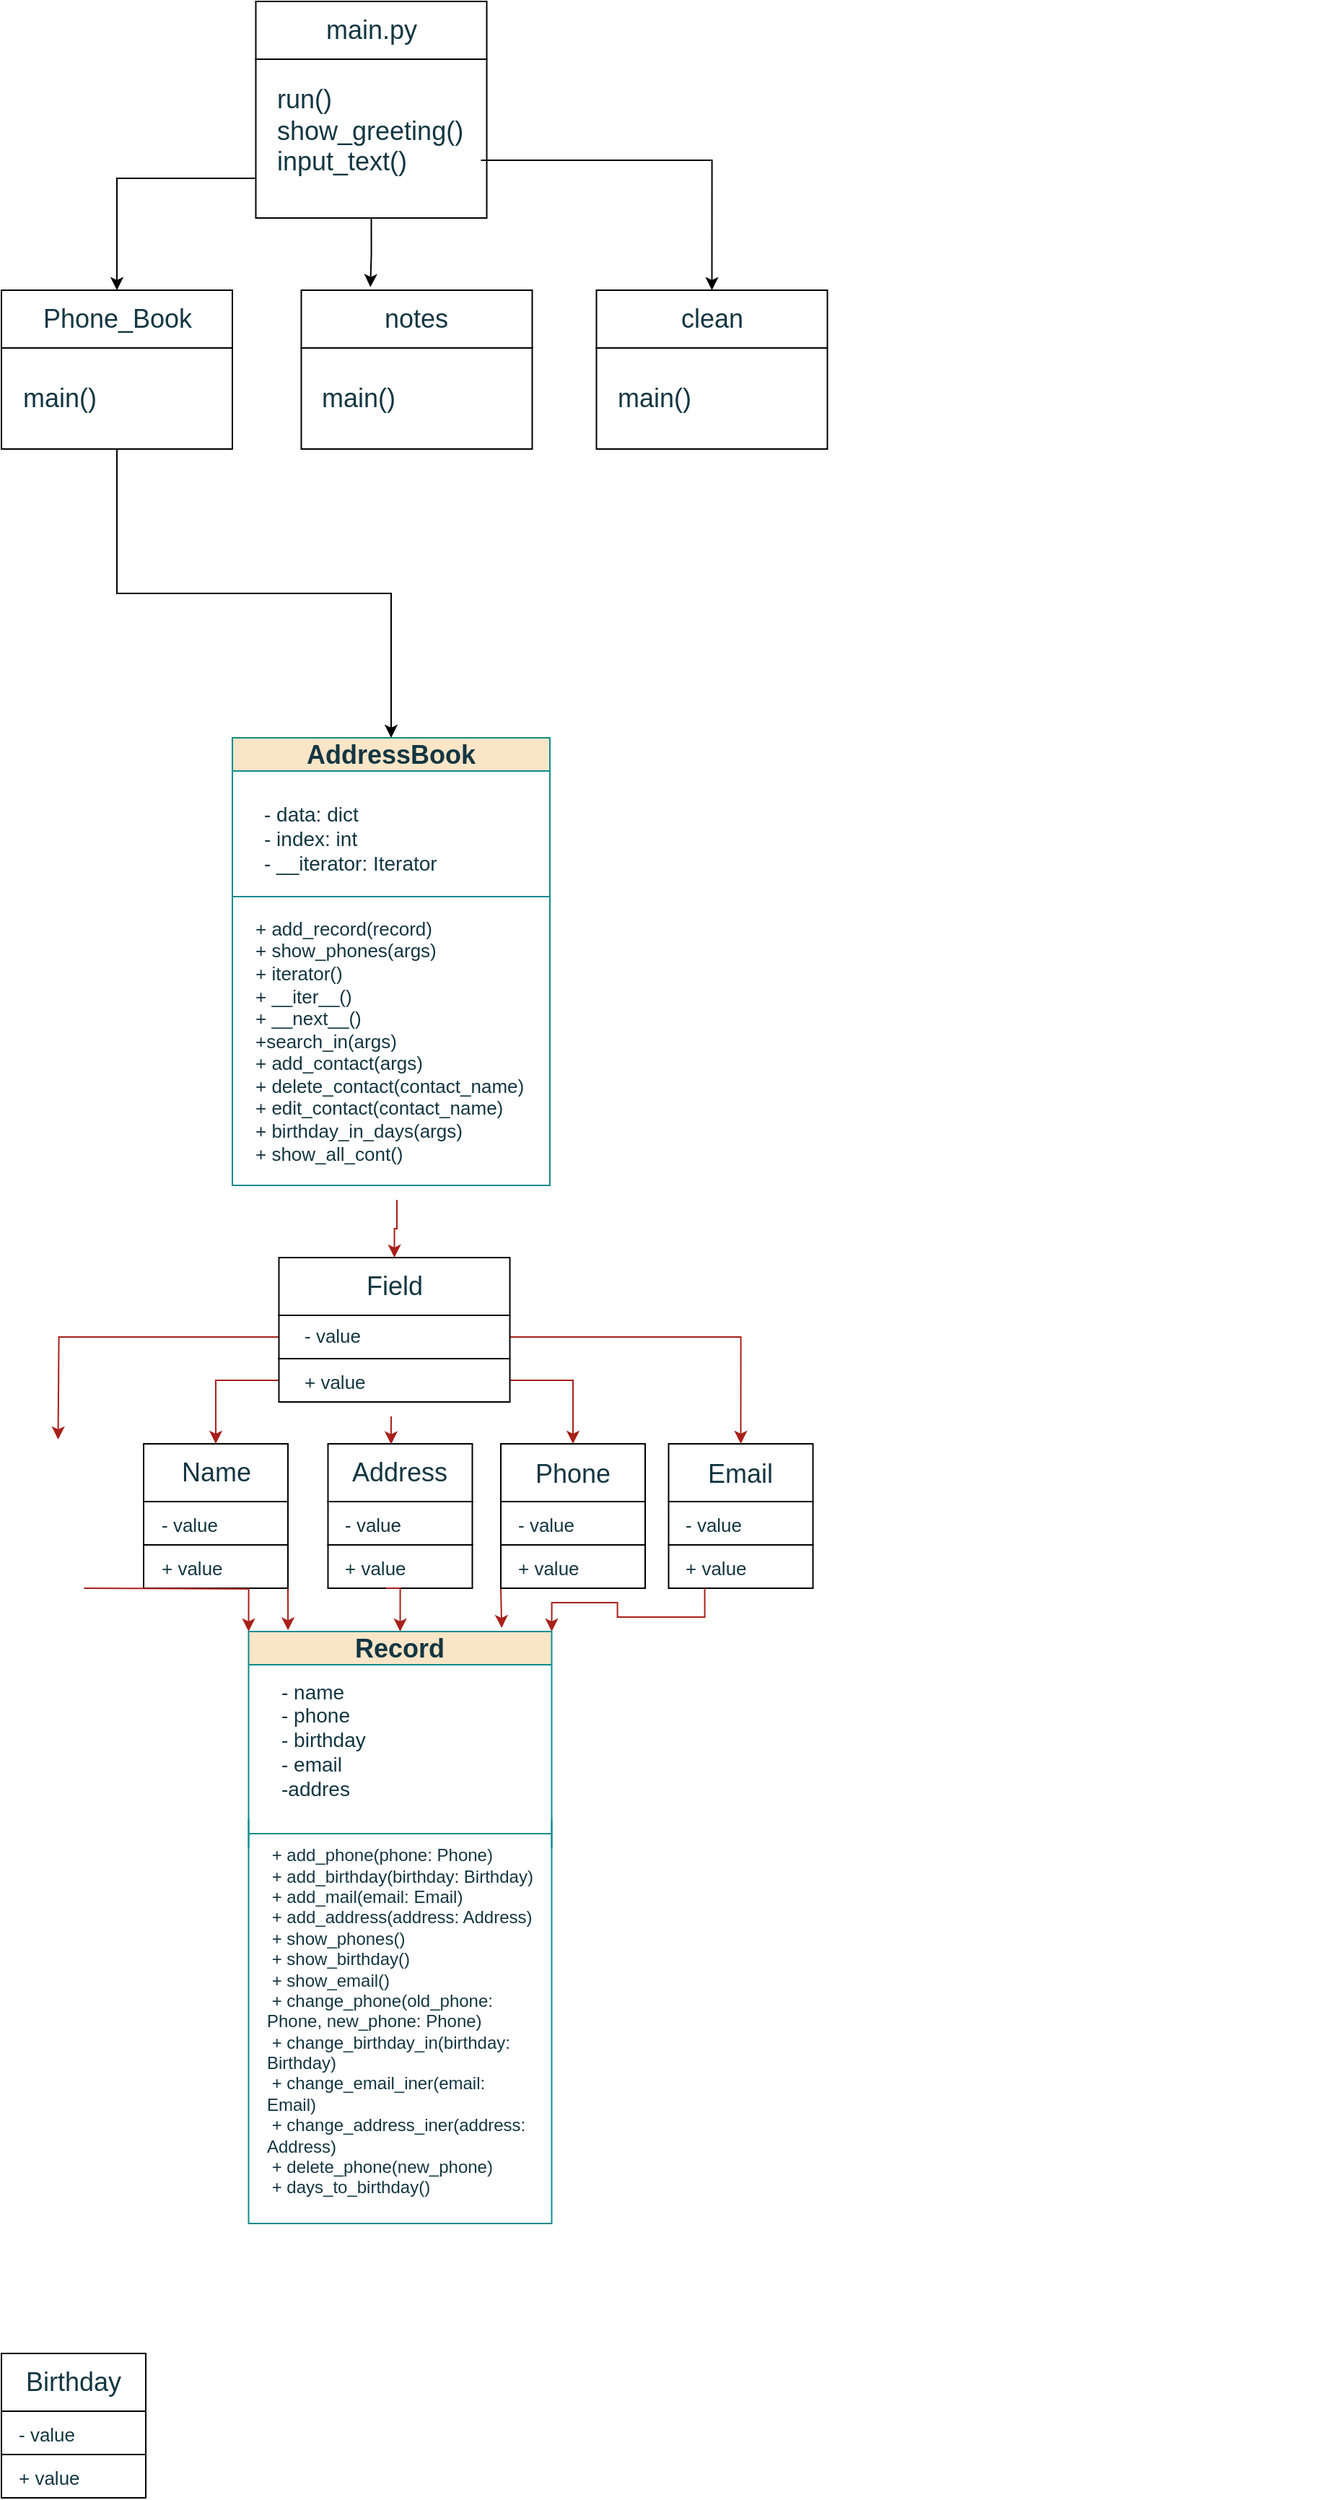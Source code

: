<mxfile version="21.6.3" type="github">
  <diagram name="Сторінка-1" id="X34uXBFHBQ1U8Xl85ax0">
    <mxGraphModel dx="3500" dy="1803" grid="1" gridSize="10" guides="1" tooltips="1" connect="1" arrows="1" fold="1" page="1" pageScale="1" pageWidth="827" pageHeight="1169" math="0" shadow="0">
      <root>
        <mxCell id="0" />
        <mxCell id="1" parent="0" />
        <mxCell id="awaDhILhFS4YZEdiU3oN-5" value="&lt;font style=&quot;font-size: 18px;&quot;&gt;AddressBook&lt;/font&gt;" style="swimlane;whiteSpace=wrap;html=1;strokeColor=#0F8B8D;labelBackgroundColor=none;fillColor=#FAE5C7;fontColor=#143642;" parent="1" vertex="1">
          <mxGeometry x="300" y="590" width="220" height="310" as="geometry">
            <mxRectangle x="300" y="30" width="120" height="30" as="alternateBounds" />
          </mxGeometry>
        </mxCell>
        <mxCell id="awaDhILhFS4YZEdiU3oN-7" value="- data: dict&lt;br&gt;- index: int&amp;nbsp;&lt;br&gt;- __iterator: Iterator&amp;nbsp;" style="text;html=1;strokeColor=none;fillColor=none;align=left;verticalAlign=middle;whiteSpace=wrap;rounded=0;fontColor=#143642;fontSize=14;" parent="awaDhILhFS4YZEdiU3oN-5" vertex="1">
          <mxGeometry x="20" y="40" width="130" height="60" as="geometry" />
        </mxCell>
        <mxCell id="awaDhILhFS4YZEdiU3oN-12" value="" style="shape=crossbar;whiteSpace=wrap;html=1;rounded=1;strokeColor=#0F8B8D;fontColor=#143642;fillColor=#FAE5C7;" parent="awaDhILhFS4YZEdiU3oN-5" vertex="1">
          <mxGeometry y="100" width="220" height="20" as="geometry" />
        </mxCell>
        <mxCell id="awaDhILhFS4YZEdiU3oN-16" value="&lt;div style=&quot;font-size: 13px;&quot;&gt;&lt;font style=&quot;font-size: 13px;&quot;&gt;+ add_record(record)&amp;nbsp; &amp;nbsp; &amp;nbsp; &amp;nbsp; &amp;nbsp; &amp;nbsp; &amp;nbsp;&lt;/font&gt;&lt;/div&gt;&lt;div style=&quot;font-size: 13px;&quot;&gt;&lt;font style=&quot;font-size: 13px;&quot;&gt;+ show_phones(args)&amp;nbsp; &amp;nbsp; &amp;nbsp; &amp;nbsp; &amp;nbsp; &amp;nbsp; &amp;nbsp;&lt;/font&gt;&lt;/div&gt;&lt;div style=&quot;font-size: 13px;&quot;&gt;&lt;span style=&quot;background-color: initial;&quot;&gt;&lt;font style=&quot;font-size: 13px;&quot;&gt;+ iterator()&amp;nbsp; &amp;nbsp; &amp;nbsp; &amp;nbsp; &amp;nbsp; &amp;nbsp; &amp;nbsp; &amp;nbsp; &amp;nbsp; &amp;nbsp; &amp;nbsp;&lt;/font&gt;&lt;/span&gt;&lt;/div&gt;&lt;div style=&quot;font-size: 13px;&quot;&gt;&lt;span style=&quot;background-color: initial;&quot;&gt;&lt;font style=&quot;font-size: 13px;&quot;&gt;+ __iter__()&amp;nbsp; &amp;nbsp; &amp;nbsp; &amp;nbsp; &amp;nbsp; &amp;nbsp; &amp;nbsp; &amp;nbsp; &amp;nbsp; &amp;nbsp;&lt;/font&gt;&lt;/span&gt;&lt;/div&gt;&lt;div style=&quot;font-size: 13px;&quot;&gt;&lt;font style=&quot;font-size: 13px;&quot;&gt;+ __next__()&amp;nbsp; &amp;nbsp; &amp;nbsp; &amp;nbsp; &amp;nbsp; &amp;nbsp; &amp;nbsp; &amp;nbsp; &amp;nbsp; &amp;nbsp;&amp;nbsp;&lt;span style=&quot;background-color: initial;&quot;&gt;&amp;nbsp; &amp;nbsp; +search_in(args)&amp;nbsp; &amp;nbsp; &amp;nbsp; &amp;nbsp; &amp;nbsp; &amp;nbsp; &amp;nbsp;&amp;nbsp;&lt;/span&gt;&lt;/font&gt;&lt;/div&gt;&lt;div style=&quot;font-size: 13px;&quot;&gt;&lt;font style=&quot;font-size: 13px;&quot;&gt;+ add_contact(args)&amp;nbsp; &amp;nbsp; &amp;nbsp; &amp;nbsp; &amp;nbsp;&lt;/font&gt;&lt;/div&gt;&lt;div style=&quot;font-size: 13px;&quot;&gt;&lt;span style=&quot;background-color: initial;&quot;&gt;&lt;font style=&quot;font-size: 13px;&quot;&gt;+ delete_contact(contact_name)&amp;nbsp;&amp;nbsp;&lt;/font&gt;&lt;/span&gt;&lt;/div&gt;&lt;div style=&quot;font-size: 13px;&quot;&gt;&lt;font style=&quot;font-size: 13px;&quot;&gt;+ edit_contact(contact_name)&amp;nbsp; &amp;nbsp; &amp;nbsp;&lt;/font&gt;&lt;/div&gt;&lt;div style=&quot;font-size: 13px;&quot;&gt;&lt;font style=&quot;font-size: 13px;&quot;&gt;+ birthday_in_days(args)&amp;nbsp;&lt;/font&gt;&lt;/div&gt;&lt;div style=&quot;font-size: 13px;&quot;&gt;&lt;font style=&quot;font-size: 13px;&quot;&gt;+ show_all_cont()&lt;/font&gt;&lt;/div&gt;" style="text;html=1;strokeColor=none;fillColor=none;align=left;verticalAlign=middle;whiteSpace=wrap;rounded=0;fontColor=#143642;" parent="awaDhILhFS4YZEdiU3oN-5" vertex="1">
          <mxGeometry x="14" y="100" width="200" height="220" as="geometry" />
        </mxCell>
        <mxCell id="awaDhILhFS4YZEdiU3oN-17" style="edgeStyle=orthogonalEdgeStyle;rounded=0;orthogonalLoop=1;jettySize=auto;html=1;exitX=0.5;exitY=1;exitDx=0;exitDy=0;strokeColor=#A8201A;fontColor=#143642;fillColor=#FAE5C7;" parent="awaDhILhFS4YZEdiU3oN-5" source="awaDhILhFS4YZEdiU3oN-16" target="awaDhILhFS4YZEdiU3oN-16" edge="1">
          <mxGeometry relative="1" as="geometry" />
        </mxCell>
        <mxCell id="awaDhILhFS4YZEdiU3oN-18" value="" style="rounded=0;whiteSpace=wrap;html=1;" parent="1" vertex="1">
          <mxGeometry x="332.25" y="950" width="160" height="40" as="geometry" />
        </mxCell>
        <mxCell id="awaDhILhFS4YZEdiU3oN-19" value="Field    " style="text;html=1;strokeColor=none;fillColor=none;align=center;verticalAlign=middle;whiteSpace=wrap;rounded=0;fontColor=#143642;fontSize=18;" parent="1" vertex="1">
          <mxGeometry x="344.75" y="955" width="135" height="30" as="geometry" />
        </mxCell>
        <mxCell id="awaDhILhFS4YZEdiU3oN-130" style="edgeStyle=orthogonalEdgeStyle;rounded=0;orthogonalLoop=1;jettySize=auto;html=1;exitX=0;exitY=0.5;exitDx=0;exitDy=0;strokeColor=#A8201A;fontColor=#143642;fillColor=#FAE5C7;entryX=0.57;entryY=-0.075;entryDx=0;entryDy=0;entryPerimeter=0;" parent="1" source="awaDhILhFS4YZEdiU3oN-20" edge="1">
          <mxGeometry relative="1" as="geometry">
            <mxPoint x="179.25" y="1076.0" as="targetPoint" />
          </mxGeometry>
        </mxCell>
        <mxCell id="awaDhILhFS4YZEdiU3oN-132" style="edgeStyle=orthogonalEdgeStyle;rounded=0;orthogonalLoop=1;jettySize=auto;html=1;exitX=1;exitY=0.5;exitDx=0;exitDy=0;entryX=0.5;entryY=0;entryDx=0;entryDy=0;strokeColor=#A8201A;fontColor=#143642;fillColor=#FAE5C7;" parent="1" source="awaDhILhFS4YZEdiU3oN-20" target="awaDhILhFS4YZEdiU3oN-64" edge="1">
          <mxGeometry relative="1" as="geometry" />
        </mxCell>
        <mxCell id="awaDhILhFS4YZEdiU3oN-20" value="" style="rounded=0;whiteSpace=wrap;html=1;" parent="1" vertex="1">
          <mxGeometry x="332.25" y="990" width="160" height="30" as="geometry" />
        </mxCell>
        <mxCell id="awaDhILhFS4YZEdiU3oN-21" value="&lt;font style=&quot;font-size: 13px;&quot;&gt;- value&lt;/font&gt;" style="text;html=1;strokeColor=none;fillColor=none;align=left;verticalAlign=middle;whiteSpace=wrap;rounded=0;fontColor=#143642;fontSize=18;" parent="1" vertex="1">
          <mxGeometry x="347.75" y="990" width="124.5" height="25" as="geometry" />
        </mxCell>
        <mxCell id="awaDhILhFS4YZEdiU3oN-129" style="edgeStyle=orthogonalEdgeStyle;rounded=0;orthogonalLoop=1;jettySize=auto;html=1;exitX=0;exitY=0.5;exitDx=0;exitDy=0;entryX=0.5;entryY=0;entryDx=0;entryDy=0;strokeColor=#A8201A;fontColor=#143642;fillColor=#FAE5C7;" parent="1" source="awaDhILhFS4YZEdiU3oN-22" target="awaDhILhFS4YZEdiU3oN-58" edge="1">
          <mxGeometry relative="1" as="geometry" />
        </mxCell>
        <mxCell id="awaDhILhFS4YZEdiU3oN-131" style="edgeStyle=orthogonalEdgeStyle;rounded=0;orthogonalLoop=1;jettySize=auto;html=1;exitX=1;exitY=0.5;exitDx=0;exitDy=0;entryX=0.5;entryY=0;entryDx=0;entryDy=0;strokeColor=#A8201A;fontColor=#143642;fillColor=#FAE5C7;" parent="1" source="awaDhILhFS4YZEdiU3oN-22" target="awaDhILhFS4YZEdiU3oN-52" edge="1">
          <mxGeometry relative="1" as="geometry" />
        </mxCell>
        <mxCell id="awaDhILhFS4YZEdiU3oN-22" value="" style="rounded=0;whiteSpace=wrap;html=1;" parent="1" vertex="1">
          <mxGeometry x="332.25" y="1020" width="160" height="30" as="geometry" />
        </mxCell>
        <mxCell id="awaDhILhFS4YZEdiU3oN-134" style="edgeStyle=orthogonalEdgeStyle;rounded=0;orthogonalLoop=1;jettySize=auto;html=1;exitX=0.5;exitY=1;exitDx=0;exitDy=0;entryX=0.437;entryY=0.008;entryDx=0;entryDy=0;entryPerimeter=0;strokeColor=#A8201A;fontColor=#143642;fillColor=#FAE5C7;" parent="1" source="awaDhILhFS4YZEdiU3oN-23" target="awaDhILhFS4YZEdiU3oN-31" edge="1">
          <mxGeometry relative="1" as="geometry" />
        </mxCell>
        <mxCell id="awaDhILhFS4YZEdiU3oN-23" value="&lt;font style=&quot;font-size: 13px;&quot;&gt;+ value&lt;/font&gt;" style="text;html=1;strokeColor=none;fillColor=none;align=left;verticalAlign=middle;whiteSpace=wrap;rounded=0;fontColor=#143642;fontSize=18;" parent="1" vertex="1">
          <mxGeometry x="347.75" y="1010" width="124.5" height="50" as="geometry" />
        </mxCell>
        <mxCell id="awaDhILhFS4YZEdiU3oN-31" value="" style="rounded=0;whiteSpace=wrap;html=1;" parent="1" vertex="1">
          <mxGeometry x="366.25" y="1079" width="100" height="40" as="geometry" />
        </mxCell>
        <mxCell id="awaDhILhFS4YZEdiU3oN-32" value="Address " style="text;html=1;strokeColor=none;fillColor=none;align=center;verticalAlign=middle;whiteSpace=wrap;rounded=0;fontColor=#143642;fontSize=18;" parent="1" vertex="1">
          <mxGeometry x="376.25" y="1084" width="80" height="30" as="geometry" />
        </mxCell>
        <mxCell id="awaDhILhFS4YZEdiU3oN-33" value="" style="rounded=0;whiteSpace=wrap;html=1;" parent="1" vertex="1">
          <mxGeometry x="366.25" y="1119" width="100" height="30" as="geometry" />
        </mxCell>
        <mxCell id="awaDhILhFS4YZEdiU3oN-34" value="&lt;font style=&quot;font-size: 13px;&quot;&gt;- value&lt;/font&gt;" style="text;html=1;strokeColor=none;fillColor=none;align=left;verticalAlign=middle;whiteSpace=wrap;rounded=0;fontColor=#143642;fontSize=18;" parent="1" vertex="1">
          <mxGeometry x="376.25" y="1119" width="70" height="30" as="geometry" />
        </mxCell>
        <mxCell id="awaDhILhFS4YZEdiU3oN-35" value="" style="rounded=0;whiteSpace=wrap;html=1;" parent="1" vertex="1">
          <mxGeometry x="366.25" y="1149" width="100" height="30" as="geometry" />
        </mxCell>
        <mxCell id="awaDhILhFS4YZEdiU3oN-135" style="edgeStyle=orthogonalEdgeStyle;rounded=0;orthogonalLoop=1;jettySize=auto;html=1;exitX=0.5;exitY=1;exitDx=0;exitDy=0;entryX=0.5;entryY=0;entryDx=0;entryDy=0;strokeColor=#A8201A;fontColor=#143642;fillColor=#FAE5C7;" parent="1" source="awaDhILhFS4YZEdiU3oN-36" target="awaDhILhFS4YZEdiU3oN-104" edge="1">
          <mxGeometry relative="1" as="geometry" />
        </mxCell>
        <mxCell id="awaDhILhFS4YZEdiU3oN-36" value="&lt;font style=&quot;font-size: 13px;&quot;&gt;+ value&lt;/font&gt;" style="text;html=1;strokeColor=none;fillColor=none;align=left;verticalAlign=middle;whiteSpace=wrap;rounded=0;fontColor=#143642;fontSize=18;" parent="1" vertex="1">
          <mxGeometry x="376.25" y="1149" width="60" height="30" as="geometry" />
        </mxCell>
        <mxCell id="awaDhILhFS4YZEdiU3oN-52" value="" style="rounded=0;whiteSpace=wrap;html=1;" parent="1" vertex="1">
          <mxGeometry x="486" y="1079" width="100" height="40" as="geometry" />
        </mxCell>
        <mxCell id="awaDhILhFS4YZEdiU3oN-53" value="Phone " style="text;html=1;strokeColor=none;fillColor=none;align=center;verticalAlign=middle;whiteSpace=wrap;rounded=0;fontColor=#143642;fontSize=18;" parent="1" vertex="1">
          <mxGeometry x="496" y="1085" width="80" height="30" as="geometry" />
        </mxCell>
        <mxCell id="awaDhILhFS4YZEdiU3oN-54" value="" style="rounded=0;whiteSpace=wrap;html=1;" parent="1" vertex="1">
          <mxGeometry x="486" y="1119" width="100" height="30" as="geometry" />
        </mxCell>
        <mxCell id="awaDhILhFS4YZEdiU3oN-55" value="&lt;font style=&quot;font-size: 13px;&quot;&gt;- value&lt;/font&gt;" style="text;html=1;strokeColor=none;fillColor=none;align=left;verticalAlign=middle;whiteSpace=wrap;rounded=0;fontColor=#143642;fontSize=18;" parent="1" vertex="1">
          <mxGeometry x="496" y="1119" width="70" height="30" as="geometry" />
        </mxCell>
        <mxCell id="awaDhILhFS4YZEdiU3oN-141" style="edgeStyle=orthogonalEdgeStyle;rounded=0;orthogonalLoop=1;jettySize=auto;html=1;exitX=0;exitY=1;exitDx=0;exitDy=0;entryX=0.835;entryY=-0.006;entryDx=0;entryDy=0;entryPerimeter=0;strokeColor=#A8201A;fontColor=#143642;fillColor=#FAE5C7;" parent="1" source="awaDhILhFS4YZEdiU3oN-56" target="awaDhILhFS4YZEdiU3oN-104" edge="1">
          <mxGeometry relative="1" as="geometry" />
        </mxCell>
        <mxCell id="awaDhILhFS4YZEdiU3oN-56" value="" style="rounded=0;whiteSpace=wrap;html=1;" parent="1" vertex="1">
          <mxGeometry x="486" y="1149" width="100" height="30" as="geometry" />
        </mxCell>
        <mxCell id="awaDhILhFS4YZEdiU3oN-57" value="&lt;font style=&quot;font-size: 13px;&quot;&gt;+ value&lt;/font&gt;" style="text;html=1;strokeColor=none;fillColor=none;align=left;verticalAlign=middle;whiteSpace=wrap;rounded=0;fontColor=#143642;fontSize=18;" parent="1" vertex="1">
          <mxGeometry x="496" y="1149" width="60" height="30" as="geometry" />
        </mxCell>
        <mxCell id="awaDhILhFS4YZEdiU3oN-58" value="" style="rounded=0;whiteSpace=wrap;html=1;" parent="1" vertex="1">
          <mxGeometry x="238.5" y="1079" width="100" height="40" as="geometry" />
        </mxCell>
        <mxCell id="awaDhILhFS4YZEdiU3oN-59" value="Name  " style="text;html=1;strokeColor=none;fillColor=none;align=center;verticalAlign=middle;whiteSpace=wrap;rounded=0;fontColor=#143642;fontSize=18;" parent="1" vertex="1">
          <mxGeometry x="248.5" y="1084" width="80" height="30" as="geometry" />
        </mxCell>
        <mxCell id="awaDhILhFS4YZEdiU3oN-60" value="" style="rounded=0;whiteSpace=wrap;html=1;" parent="1" vertex="1">
          <mxGeometry x="238.5" y="1119" width="100" height="30" as="geometry" />
        </mxCell>
        <mxCell id="awaDhILhFS4YZEdiU3oN-61" value="&lt;font style=&quot;font-size: 13px;&quot;&gt;- value&lt;/font&gt;" style="text;html=1;strokeColor=none;fillColor=none;align=left;verticalAlign=middle;whiteSpace=wrap;rounded=0;fontColor=#143642;fontSize=18;" parent="1" vertex="1">
          <mxGeometry x="248.5" y="1119" width="70" height="30" as="geometry" />
        </mxCell>
        <mxCell id="awaDhILhFS4YZEdiU3oN-140" style="edgeStyle=orthogonalEdgeStyle;rounded=0;orthogonalLoop=1;jettySize=auto;html=1;exitX=1;exitY=1;exitDx=0;exitDy=0;entryX=0.13;entryY=-0.002;entryDx=0;entryDy=0;entryPerimeter=0;strokeColor=#A8201A;fontColor=#143642;fillColor=#FAE5C7;" parent="1" source="awaDhILhFS4YZEdiU3oN-62" target="awaDhILhFS4YZEdiU3oN-104" edge="1">
          <mxGeometry relative="1" as="geometry" />
        </mxCell>
        <mxCell id="awaDhILhFS4YZEdiU3oN-62" value="" style="rounded=0;whiteSpace=wrap;html=1;" parent="1" vertex="1">
          <mxGeometry x="238.5" y="1149" width="100" height="30" as="geometry" />
        </mxCell>
        <mxCell id="awaDhILhFS4YZEdiU3oN-63" value="&lt;font style=&quot;font-size: 13px;&quot;&gt;+ value&lt;/font&gt;" style="text;html=1;strokeColor=none;fillColor=none;align=left;verticalAlign=middle;whiteSpace=wrap;rounded=0;fontColor=#143642;fontSize=18;" parent="1" vertex="1">
          <mxGeometry x="248.5" y="1149" width="60" height="30" as="geometry" />
        </mxCell>
        <mxCell id="awaDhILhFS4YZEdiU3oN-64" value="" style="rounded=0;whiteSpace=wrap;html=1;" parent="1" vertex="1">
          <mxGeometry x="602.25" y="1079" width="100" height="40" as="geometry" />
        </mxCell>
        <mxCell id="awaDhILhFS4YZEdiU3oN-65" value="Email   " style="text;html=1;strokeColor=none;fillColor=none;align=center;verticalAlign=middle;whiteSpace=wrap;rounded=0;fontColor=#143642;fontSize=18;" parent="1" vertex="1">
          <mxGeometry x="612.25" y="1085" width="80" height="30" as="geometry" />
        </mxCell>
        <mxCell id="awaDhILhFS4YZEdiU3oN-66" value="" style="rounded=0;whiteSpace=wrap;html=1;" parent="1" vertex="1">
          <mxGeometry x="602.25" y="1119" width="100" height="30" as="geometry" />
        </mxCell>
        <mxCell id="awaDhILhFS4YZEdiU3oN-67" value="&lt;font style=&quot;font-size: 13px;&quot;&gt;- value&lt;/font&gt;" style="text;html=1;strokeColor=none;fillColor=none;align=left;verticalAlign=middle;whiteSpace=wrap;rounded=0;fontColor=#143642;fontSize=18;" parent="1" vertex="1">
          <mxGeometry x="612.25" y="1119" width="70" height="30" as="geometry" />
        </mxCell>
        <mxCell id="awaDhILhFS4YZEdiU3oN-68" value="" style="rounded=0;whiteSpace=wrap;html=1;" parent="1" vertex="1">
          <mxGeometry x="602.25" y="1149" width="100" height="30" as="geometry" />
        </mxCell>
        <mxCell id="awaDhILhFS4YZEdiU3oN-138" style="edgeStyle=orthogonalEdgeStyle;rounded=0;orthogonalLoop=1;jettySize=auto;html=1;exitX=0.25;exitY=1;exitDx=0;exitDy=0;entryX=1;entryY=0;entryDx=0;entryDy=0;strokeColor=#A8201A;fontColor=#143642;fillColor=#FAE5C7;" parent="1" source="awaDhILhFS4YZEdiU3oN-69" target="awaDhILhFS4YZEdiU3oN-104" edge="1">
          <mxGeometry relative="1" as="geometry" />
        </mxCell>
        <mxCell id="awaDhILhFS4YZEdiU3oN-69" value="&lt;font style=&quot;font-size: 13px;&quot;&gt;+ value&lt;/font&gt;" style="text;html=1;strokeColor=none;fillColor=none;align=left;verticalAlign=middle;whiteSpace=wrap;rounded=0;fontColor=#143642;fontSize=18;" parent="1" vertex="1">
          <mxGeometry x="612.25" y="1149" width="60" height="30" as="geometry" />
        </mxCell>
        <mxCell id="awaDhILhFS4YZEdiU3oN-70" value="" style="rounded=0;whiteSpace=wrap;html=1;" parent="1" vertex="1">
          <mxGeometry x="140" y="1709" width="100" height="40" as="geometry" />
        </mxCell>
        <mxCell id="awaDhILhFS4YZEdiU3oN-71" value="Birthday " style="text;html=1;strokeColor=none;fillColor=none;align=center;verticalAlign=middle;whiteSpace=wrap;rounded=0;fontColor=#143642;fontSize=18;" parent="1" vertex="1">
          <mxGeometry x="150" y="1714" width="80" height="30" as="geometry" />
        </mxCell>
        <mxCell id="awaDhILhFS4YZEdiU3oN-72" value="" style="rounded=0;whiteSpace=wrap;html=1;" parent="1" vertex="1">
          <mxGeometry x="140" y="1749" width="100" height="30" as="geometry" />
        </mxCell>
        <mxCell id="awaDhILhFS4YZEdiU3oN-73" value="&lt;font style=&quot;font-size: 13px;&quot;&gt;- value&lt;/font&gt;" style="text;html=1;strokeColor=none;fillColor=none;align=left;verticalAlign=middle;whiteSpace=wrap;rounded=0;fontColor=#143642;fontSize=18;" parent="1" vertex="1">
          <mxGeometry x="150" y="1749" width="70" height="30" as="geometry" />
        </mxCell>
        <mxCell id="awaDhILhFS4YZEdiU3oN-139" style="edgeStyle=orthogonalEdgeStyle;rounded=0;orthogonalLoop=1;jettySize=auto;html=1;exitX=0.75;exitY=1;exitDx=0;exitDy=0;entryX=0;entryY=0;entryDx=0;entryDy=0;strokeColor=#A8201A;fontColor=#143642;fillColor=#FAE5C7;" parent="1" target="awaDhILhFS4YZEdiU3oN-104" edge="1">
          <mxGeometry relative="1" as="geometry">
            <mxPoint x="197.25" y="1179" as="sourcePoint" />
          </mxGeometry>
        </mxCell>
        <mxCell id="awaDhILhFS4YZEdiU3oN-74" value="" style="rounded=0;whiteSpace=wrap;html=1;" parent="1" vertex="1">
          <mxGeometry x="140" y="1779" width="100" height="30" as="geometry" />
        </mxCell>
        <mxCell id="awaDhILhFS4YZEdiU3oN-75" value="&lt;font style=&quot;font-size: 13px;&quot;&gt;+ value&lt;/font&gt;" style="text;html=1;strokeColor=none;fillColor=none;align=left;verticalAlign=middle;whiteSpace=wrap;rounded=0;fontColor=#143642;fontSize=18;" parent="1" vertex="1">
          <mxGeometry x="150" y="1779" width="60" height="30" as="geometry" />
        </mxCell>
        <mxCell id="awaDhILhFS4YZEdiU3oN-104" value="&lt;font style=&quot;font-size: 18px;&quot;&gt;Record&lt;/font&gt;" style="swimlane;whiteSpace=wrap;html=1;strokeColor=#0F8B8D;labelBackgroundColor=none;fillColor=#FAE5C7;fontColor=#143642;" parent="1" vertex="1">
          <mxGeometry x="311.25" y="1209" width="210" height="410" as="geometry">
            <mxRectangle x="300" y="30" width="120" height="30" as="alternateBounds" />
          </mxGeometry>
        </mxCell>
        <mxCell id="awaDhILhFS4YZEdiU3oN-107" value="" style="shape=crossbar;whiteSpace=wrap;html=1;rounded=1;strokeColor=#0F8B8D;fontColor=#143642;fillColor=#FAE5C7;" parent="awaDhILhFS4YZEdiU3oN-104" vertex="1">
          <mxGeometry y="130" width="210" height="20" as="geometry" />
        </mxCell>
        <mxCell id="awaDhILhFS4YZEdiU3oN-105" value="- name&lt;br&gt;- phone&lt;br&gt;- birthday&amp;nbsp;&lt;br&gt;- email&lt;br&gt;-addres&amp;nbsp;" style="text;html=1;strokeColor=none;fillColor=none;align=left;verticalAlign=middle;whiteSpace=wrap;rounded=0;fontColor=#143642;fontSize=14;" parent="awaDhILhFS4YZEdiU3oN-104" vertex="1">
          <mxGeometry x="20.25" y="20" width="70" height="110" as="geometry" />
        </mxCell>
        <mxCell id="awaDhILhFS4YZEdiU3oN-117" value="&lt;div&gt;&amp;nbsp;+ add_phone(phone: Phone)&lt;/div&gt;&lt;div&gt;&amp;nbsp;+ add_birthday(birthday: Birthday)&lt;/div&gt;&lt;div&gt;&amp;nbsp;+ add_mail(email: Email)&lt;/div&gt;&lt;div&gt;&amp;nbsp;+ add_address(address: Address)&lt;/div&gt;&lt;div&gt;&amp;nbsp;+ show_phones()&lt;/div&gt;&lt;div&gt;&amp;nbsp;+ show_birthday()&lt;/div&gt;&lt;div&gt;&amp;nbsp;+ show_email()&lt;/div&gt;&lt;div&gt;&amp;nbsp;+ change_phone(old_phone: Phone, new_phone: Phone)&lt;/div&gt;&lt;div&gt;&amp;nbsp;+ change_birthday_in(birthday: Birthday)&lt;/div&gt;&lt;div&gt;&amp;nbsp;+ change_email_iner(email: Email)&lt;/div&gt;&lt;div&gt;&amp;nbsp;+ change_address_iner(address: Address)&lt;/div&gt;&lt;div&gt;&amp;nbsp;+ delete_phone(new_phone)&lt;/div&gt;&lt;div&gt;&amp;nbsp;+ days_to_birthday()&lt;/div&gt;" style="text;html=1;strokeColor=none;fillColor=none;align=left;verticalAlign=middle;whiteSpace=wrap;rounded=0;fontColor=#143642;" parent="awaDhILhFS4YZEdiU3oN-104" vertex="1">
          <mxGeometry x="11" y="140" width="190" height="260" as="geometry" />
        </mxCell>
        <mxCell id="awaDhILhFS4YZEdiU3oN-109" style="edgeStyle=orthogonalEdgeStyle;rounded=0;orthogonalLoop=1;jettySize=auto;html=1;exitX=0.5;exitY=1;exitDx=0;exitDy=0;strokeColor=#A8201A;fontColor=#143642;fillColor=#FAE5C7;" parent="1" edge="1">
          <mxGeometry relative="1" as="geometry">
            <mxPoint x="1060" y="1380" as="sourcePoint" />
            <mxPoint x="1060" y="1380" as="targetPoint" />
          </mxGeometry>
        </mxCell>
        <mxCell id="awaDhILhFS4YZEdiU3oN-128" style="edgeStyle=orthogonalEdgeStyle;rounded=0;orthogonalLoop=1;jettySize=auto;html=1;exitX=0.5;exitY=1;exitDx=0;exitDy=0;entryX=0.5;entryY=0;entryDx=0;entryDy=0;strokeColor=#A8201A;fontColor=#143642;fillColor=#FAE5C7;" parent="1" source="awaDhILhFS4YZEdiU3oN-16" target="awaDhILhFS4YZEdiU3oN-18" edge="1">
          <mxGeometry relative="1" as="geometry" />
        </mxCell>
        <mxCell id="dc9i8pNFJnmJ4G7IgH47-1" value="" style="rounded=0;whiteSpace=wrap;html=1;" vertex="1" parent="1">
          <mxGeometry x="316.25" y="80" width="160" height="40" as="geometry" />
        </mxCell>
        <mxCell id="dc9i8pNFJnmJ4G7IgH47-2" value="main.py" style="text;html=1;strokeColor=none;fillColor=none;align=center;verticalAlign=middle;whiteSpace=wrap;rounded=0;fontColor=#143642;fontSize=18;" vertex="1" parent="1">
          <mxGeometry x="328.75" y="85" width="135" height="30" as="geometry" />
        </mxCell>
        <mxCell id="dc9i8pNFJnmJ4G7IgH47-27" style="edgeStyle=orthogonalEdgeStyle;rounded=0;orthogonalLoop=1;jettySize=auto;html=1;exitX=0;exitY=0.75;exitDx=0;exitDy=0;entryX=0.5;entryY=0;entryDx=0;entryDy=0;" edge="1" parent="1" source="dc9i8pNFJnmJ4G7IgH47-3" target="dc9i8pNFJnmJ4G7IgH47-7">
          <mxGeometry relative="1" as="geometry" />
        </mxCell>
        <mxCell id="dc9i8pNFJnmJ4G7IgH47-28" style="edgeStyle=orthogonalEdgeStyle;rounded=0;orthogonalLoop=1;jettySize=auto;html=1;exitX=0.5;exitY=1;exitDx=0;exitDy=0;entryX=0.299;entryY=-0.054;entryDx=0;entryDy=0;entryPerimeter=0;" edge="1" parent="1" source="dc9i8pNFJnmJ4G7IgH47-3" target="dc9i8pNFJnmJ4G7IgH47-19">
          <mxGeometry relative="1" as="geometry" />
        </mxCell>
        <mxCell id="dc9i8pNFJnmJ4G7IgH47-3" value="" style="rounded=0;whiteSpace=wrap;html=1;" vertex="1" parent="1">
          <mxGeometry x="316.25" y="120" width="160" height="110" as="geometry" />
        </mxCell>
        <mxCell id="dc9i8pNFJnmJ4G7IgH47-29" style="edgeStyle=orthogonalEdgeStyle;rounded=0;orthogonalLoop=1;jettySize=auto;html=1;exitX=1;exitY=0.75;exitDx=0;exitDy=0;entryX=0.5;entryY=0;entryDx=0;entryDy=0;" edge="1" parent="1" source="dc9i8pNFJnmJ4G7IgH47-4" target="dc9i8pNFJnmJ4G7IgH47-23">
          <mxGeometry relative="1" as="geometry" />
        </mxCell>
        <mxCell id="dc9i8pNFJnmJ4G7IgH47-4" value=" run()&amp;nbsp;&lt;br&gt;show_greeting()&lt;br&gt;input_text()" style="text;html=1;strokeColor=none;fillColor=none;align=left;verticalAlign=middle;whiteSpace=wrap;rounded=0;fontColor=#143642;fontSize=18;" vertex="1" parent="1">
          <mxGeometry x="328.75" y="130" width="143.5" height="80" as="geometry" />
        </mxCell>
        <mxCell id="dc9i8pNFJnmJ4G7IgH47-7" value="" style="rounded=0;whiteSpace=wrap;html=1;" vertex="1" parent="1">
          <mxGeometry x="140" y="280" width="160" height="40" as="geometry" />
        </mxCell>
        <mxCell id="dc9i8pNFJnmJ4G7IgH47-8" value=" Phone_Book " style="text;html=1;strokeColor=none;fillColor=none;align=center;verticalAlign=middle;whiteSpace=wrap;rounded=0;fontColor=#143642;fontSize=18;" vertex="1" parent="1">
          <mxGeometry x="152.5" y="285" width="135" height="30" as="geometry" />
        </mxCell>
        <mxCell id="dc9i8pNFJnmJ4G7IgH47-30" style="edgeStyle=orthogonalEdgeStyle;rounded=0;orthogonalLoop=1;jettySize=auto;html=1;exitX=0.5;exitY=1;exitDx=0;exitDy=0;entryX=0.5;entryY=0;entryDx=0;entryDy=0;" edge="1" parent="1" source="dc9i8pNFJnmJ4G7IgH47-9" target="awaDhILhFS4YZEdiU3oN-5">
          <mxGeometry relative="1" as="geometry" />
        </mxCell>
        <mxCell id="dc9i8pNFJnmJ4G7IgH47-9" value="" style="rounded=0;whiteSpace=wrap;html=1;" vertex="1" parent="1">
          <mxGeometry x="140" y="320" width="160" height="70" as="geometry" />
        </mxCell>
        <mxCell id="dc9i8pNFJnmJ4G7IgH47-10" value=" main()&amp;nbsp;&lt;br&gt;" style="text;html=1;strokeColor=none;fillColor=none;align=left;verticalAlign=middle;whiteSpace=wrap;rounded=0;fontColor=#143642;fontSize=18;" vertex="1" parent="1">
          <mxGeometry x="152.5" y="330" width="143.5" height="50" as="geometry" />
        </mxCell>
        <mxCell id="dc9i8pNFJnmJ4G7IgH47-19" value="" style="rounded=0;whiteSpace=wrap;html=1;" vertex="1" parent="1">
          <mxGeometry x="347.75" y="280" width="160" height="40" as="geometry" />
        </mxCell>
        <mxCell id="dc9i8pNFJnmJ4G7IgH47-20" value="notes            " style="text;html=1;strokeColor=none;fillColor=none;align=center;verticalAlign=middle;whiteSpace=wrap;rounded=0;fontColor=#143642;fontSize=18;" vertex="1" parent="1">
          <mxGeometry x="360.25" y="285" width="135" height="30" as="geometry" />
        </mxCell>
        <mxCell id="dc9i8pNFJnmJ4G7IgH47-21" value="" style="rounded=0;whiteSpace=wrap;html=1;" vertex="1" parent="1">
          <mxGeometry x="347.75" y="320" width="160" height="70" as="geometry" />
        </mxCell>
        <mxCell id="dc9i8pNFJnmJ4G7IgH47-22" value=" main()&amp;nbsp;&lt;br&gt;" style="text;html=1;strokeColor=none;fillColor=none;align=left;verticalAlign=middle;whiteSpace=wrap;rounded=0;fontColor=#143642;fontSize=18;" vertex="1" parent="1">
          <mxGeometry x="360.25" y="330" width="143.5" height="50" as="geometry" />
        </mxCell>
        <mxCell id="dc9i8pNFJnmJ4G7IgH47-23" value="" style="rounded=0;whiteSpace=wrap;html=1;" vertex="1" parent="1">
          <mxGeometry x="552.25" y="280" width="160" height="40" as="geometry" />
        </mxCell>
        <mxCell id="dc9i8pNFJnmJ4G7IgH47-24" value="clean            " style="text;html=1;strokeColor=none;fillColor=none;align=center;verticalAlign=middle;whiteSpace=wrap;rounded=0;fontColor=#143642;fontSize=18;" vertex="1" parent="1">
          <mxGeometry x="564.75" y="285" width="135" height="30" as="geometry" />
        </mxCell>
        <mxCell id="dc9i8pNFJnmJ4G7IgH47-25" value="" style="rounded=0;whiteSpace=wrap;html=1;" vertex="1" parent="1">
          <mxGeometry x="552.25" y="320" width="160" height="70" as="geometry" />
        </mxCell>
        <mxCell id="dc9i8pNFJnmJ4G7IgH47-26" value=" main()&amp;nbsp;&lt;br&gt;" style="text;html=1;strokeColor=none;fillColor=none;align=left;verticalAlign=middle;whiteSpace=wrap;rounded=0;fontColor=#143642;fontSize=18;" vertex="1" parent="1">
          <mxGeometry x="564.75" y="330" width="143.5" height="50" as="geometry" />
        </mxCell>
      </root>
    </mxGraphModel>
  </diagram>
</mxfile>
